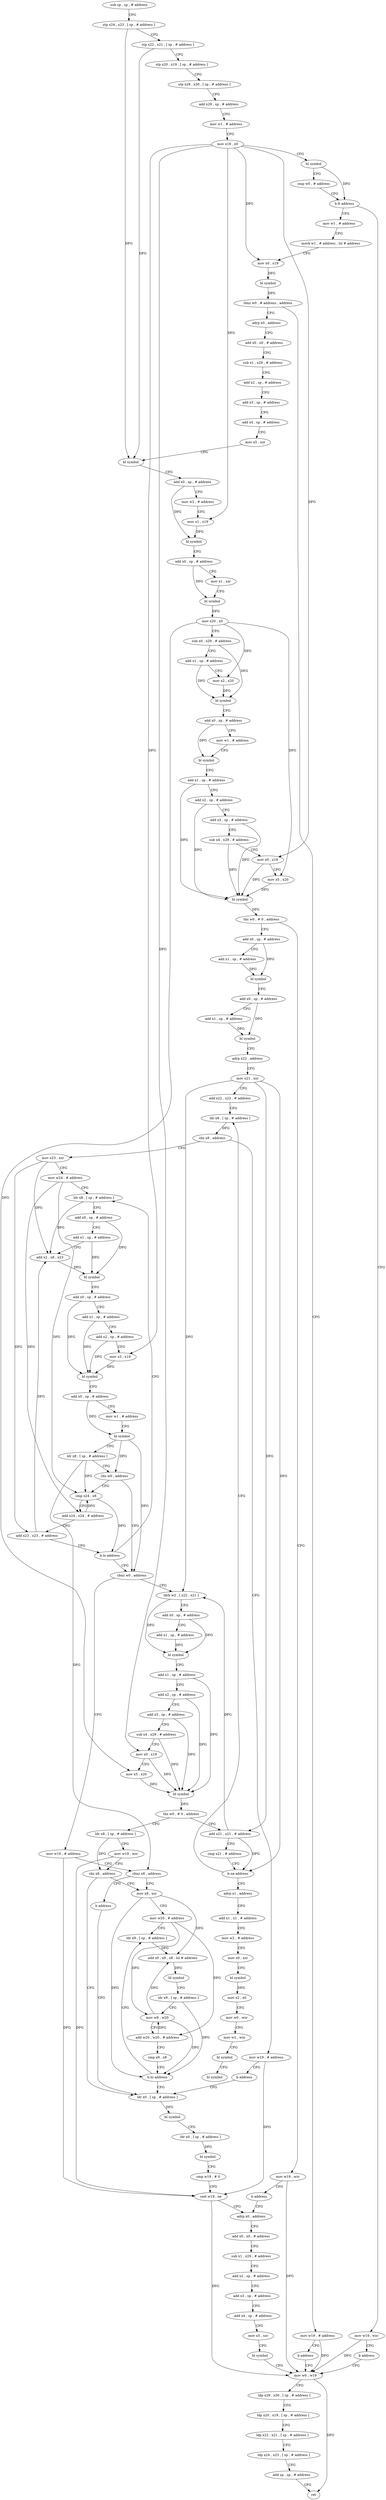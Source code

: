 digraph "func" {
"4213684" [label = "sub sp , sp , # address" ]
"4213688" [label = "stp x24 , x23 , [ sp , # address ]" ]
"4213692" [label = "stp x22 , x21 , [ sp , # address ]" ]
"4213696" [label = "stp x20 , x19 , [ sp , # address ]" ]
"4213700" [label = "stp x29 , x30 , [ sp , # address ]" ]
"4213704" [label = "add x29 , sp , # address" ]
"4213708" [label = "mov w1 , # address" ]
"4213712" [label = "mov x19 , x0" ]
"4213716" [label = "bl symbol" ]
"4213720" [label = "cmp w0 , # address" ]
"4213724" [label = "b.lt address" ]
"4214104" [label = "mov w19 , wzr" ]
"4213728" [label = "mov w1 , # address" ]
"4214108" [label = "b address" ]
"4214256" [label = "mov w0 , w19" ]
"4213732" [label = "movk w1 , # address , lsl # address" ]
"4213736" [label = "mov x0 , x19" ]
"4213740" [label = "bl symbol" ]
"4213744" [label = "tbnz w0 , # address , address" ]
"4214112" [label = "mov w19 , # address" ]
"4213748" [label = "adrp x0 , address" ]
"4214260" [label = "ldp x29 , x30 , [ sp , # address ]" ]
"4214264" [label = "ldp x20 , x19 , [ sp , # address ]" ]
"4214268" [label = "ldp x22 , x21 , [ sp , # address ]" ]
"4214272" [label = "ldp x24 , x23 , [ sp , # address ]" ]
"4214276" [label = "add sp , sp , # address" ]
"4214280" [label = "ret" ]
"4214116" [label = "b address" ]
"4213752" [label = "add x0 , x0 , # address" ]
"4213756" [label = "sub x1 , x29 , # address" ]
"4213760" [label = "add x2 , sp , # address" ]
"4213764" [label = "add x3 , sp , # address" ]
"4213768" [label = "add x4 , sp , # address" ]
"4213772" [label = "mov x5 , xzr" ]
"4213776" [label = "bl symbol" ]
"4213780" [label = "add x0 , sp , # address" ]
"4213784" [label = "mov w2 , # address" ]
"4213788" [label = "mov x1 , x19" ]
"4213792" [label = "bl symbol" ]
"4213796" [label = "add x0 , sp , # address" ]
"4213800" [label = "mov x1 , xzr" ]
"4213804" [label = "bl symbol" ]
"4213808" [label = "mov x20 , x0" ]
"4213812" [label = "sub x0 , x29 , # address" ]
"4213816" [label = "add x1 , sp , # address" ]
"4213820" [label = "mov x2 , x20" ]
"4213824" [label = "bl symbol" ]
"4213828" [label = "add x0 , sp , # address" ]
"4213832" [label = "mov w1 , # address" ]
"4213836" [label = "bl symbol" ]
"4213840" [label = "add x1 , sp , # address" ]
"4213844" [label = "add x2 , sp , # address" ]
"4213848" [label = "add x3 , sp , # address" ]
"4213852" [label = "sub x4 , x29 , # address" ]
"4213856" [label = "mov x0 , x19" ]
"4213860" [label = "mov x5 , x20" ]
"4213864" [label = "bl symbol" ]
"4213868" [label = "tbz w0 , # 0 , address" ]
"4214120" [label = "mov w19 , wzr" ]
"4213872" [label = "add x0 , sp , # address" ]
"4214124" [label = "b address" ]
"4214224" [label = "adrp x0 , address" ]
"4213876" [label = "add x1 , sp , # address" ]
"4213880" [label = "bl symbol" ]
"4213884" [label = "add x0 , sp , # address" ]
"4213888" [label = "add x1 , sp , # address" ]
"4213892" [label = "bl symbol" ]
"4213896" [label = "adrp x22 , address" ]
"4213900" [label = "mov x21 , xzr" ]
"4213904" [label = "add x22 , x22 , # address" ]
"4213908" [label = "ldr x8 , [ sp , # address ]" ]
"4214228" [label = "add x0 , x0 , # address" ]
"4214232" [label = "sub x1 , x29 , # address" ]
"4214236" [label = "add x2 , sp , # address" ]
"4214240" [label = "add x3 , sp , # address" ]
"4214244" [label = "add x4 , sp , # address" ]
"4214248" [label = "mov x5 , xzr" ]
"4214252" [label = "bl symbol" ]
"4214128" [label = "mov w19 , # address" ]
"4214132" [label = "b address" ]
"4214200" [label = "ldr x0 , [ sp , # address ]" ]
"4213916" [label = "mov x23 , xzr" ]
"4213920" [label = "mov w24 , # address" ]
"4213924" [label = "ldr x8 , [ sp , # address ]" ]
"4214204" [label = "bl symbol" ]
"4214208" [label = "ldr x0 , [ sp , # address ]" ]
"4214212" [label = "bl symbol" ]
"4214216" [label = "cmp w19 , # 0" ]
"4214220" [label = "cset w19 , ne" ]
"4214000" [label = "cbnz w0 , address" ]
"4214136" [label = "mov w19 , # address" ]
"4214004" [label = "ldrb w2 , [ x22 , x21 ]" ]
"4213984" [label = "cmp x24 , x8" ]
"4213988" [label = "add x24 , x24 , # address" ]
"4213992" [label = "add x23 , x23 , # address" ]
"4213996" [label = "b.lo address" ]
"4214140" [label = "cbnz x8 , address" ]
"4214160" [label = "mov x8 , xzr" ]
"4214144" [label = "b address" ]
"4214008" [label = "add x0 , sp , # address" ]
"4214012" [label = "add x1 , sp , # address" ]
"4214016" [label = "bl symbol" ]
"4214020" [label = "add x1 , sp , # address" ]
"4214024" [label = "add x2 , sp , # address" ]
"4214028" [label = "add x3 , sp , # address" ]
"4214032" [label = "sub x4 , x29 , # address" ]
"4214036" [label = "mov x0 , x19" ]
"4214040" [label = "mov x5 , x20" ]
"4214044" [label = "bl symbol" ]
"4214048" [label = "tbz w0 , # 0 , address" ]
"4214148" [label = "ldr x8 , [ sp , # address ]" ]
"4214052" [label = "add x21 , x21 , # address" ]
"4213928" [label = "add x0 , sp , # address" ]
"4213932" [label = "add x1 , sp , # address" ]
"4213936" [label = "add x2 , x8 , x23" ]
"4213940" [label = "bl symbol" ]
"4213944" [label = "add x0 , sp , # address" ]
"4213948" [label = "add x1 , sp , # address" ]
"4213952" [label = "add x2 , sp , # address" ]
"4213956" [label = "mov x3 , x19" ]
"4213960" [label = "bl symbol" ]
"4213964" [label = "add x0 , sp , # address" ]
"4213968" [label = "mov w1 , # address" ]
"4213972" [label = "bl symbol" ]
"4213976" [label = "ldr x8 , [ sp , # address ]" ]
"4213980" [label = "cbz w0 , address" ]
"4214164" [label = "mov w20 , # address" ]
"4214168" [label = "ldr x9 , [ sp , # address ]" ]
"4214152" [label = "mov w19 , wzr" ]
"4214156" [label = "cbz x8 , address" ]
"4214056" [label = "cmp x21 , # address" ]
"4214060" [label = "b.ne address" ]
"4214064" [label = "adrp x1 , address" ]
"4214172" [label = "add x0 , x9 , x8 , lsl # address" ]
"4214176" [label = "bl symbol" ]
"4214180" [label = "ldr x9 , [ sp , # address ]" ]
"4214184" [label = "mov w8 , w20" ]
"4214188" [label = "add w20 , w20 , # address" ]
"4214192" [label = "cmp x9 , x8" ]
"4214196" [label = "b.hi address" ]
"4213912" [label = "cbz x8 , address" ]
"4214068" [label = "add x1 , x1 , # address" ]
"4214072" [label = "mov w2 , # address" ]
"4214076" [label = "mov x0 , xzr" ]
"4214080" [label = "bl symbol" ]
"4214084" [label = "mov x2 , x0" ]
"4214088" [label = "mov w0 , wzr" ]
"4214092" [label = "mov w1 , wzr" ]
"4214096" [label = "bl symbol" ]
"4214100" [label = "bl symbol" ]
"4213684" -> "4213688" [ label = "CFG" ]
"4213688" -> "4213692" [ label = "CFG" ]
"4213688" -> "4213776" [ label = "DFG" ]
"4213692" -> "4213696" [ label = "CFG" ]
"4213692" -> "4213776" [ label = "DFG" ]
"4213696" -> "4213700" [ label = "CFG" ]
"4213700" -> "4213704" [ label = "CFG" ]
"4213704" -> "4213708" [ label = "CFG" ]
"4213708" -> "4213712" [ label = "CFG" ]
"4213712" -> "4213716" [ label = "CFG" ]
"4213712" -> "4213736" [ label = "DFG" ]
"4213712" -> "4213788" [ label = "DFG" ]
"4213712" -> "4213856" [ label = "DFG" ]
"4213712" -> "4213956" [ label = "DFG" ]
"4213712" -> "4214036" [ label = "DFG" ]
"4213716" -> "4213720" [ label = "CFG" ]
"4213716" -> "4213724" [ label = "DFG" ]
"4213720" -> "4213724" [ label = "CFG" ]
"4213724" -> "4214104" [ label = "CFG" ]
"4213724" -> "4213728" [ label = "CFG" ]
"4214104" -> "4214108" [ label = "CFG" ]
"4214104" -> "4214256" [ label = "DFG" ]
"4213728" -> "4213732" [ label = "CFG" ]
"4214108" -> "4214256" [ label = "CFG" ]
"4214256" -> "4214260" [ label = "CFG" ]
"4214256" -> "4214280" [ label = "DFG" ]
"4213732" -> "4213736" [ label = "CFG" ]
"4213736" -> "4213740" [ label = "DFG" ]
"4213740" -> "4213744" [ label = "DFG" ]
"4213744" -> "4214112" [ label = "CFG" ]
"4213744" -> "4213748" [ label = "CFG" ]
"4214112" -> "4214116" [ label = "CFG" ]
"4214112" -> "4214256" [ label = "DFG" ]
"4213748" -> "4213752" [ label = "CFG" ]
"4214260" -> "4214264" [ label = "CFG" ]
"4214264" -> "4214268" [ label = "CFG" ]
"4214268" -> "4214272" [ label = "CFG" ]
"4214272" -> "4214276" [ label = "CFG" ]
"4214276" -> "4214280" [ label = "CFG" ]
"4214116" -> "4214256" [ label = "CFG" ]
"4213752" -> "4213756" [ label = "CFG" ]
"4213756" -> "4213760" [ label = "CFG" ]
"4213760" -> "4213764" [ label = "CFG" ]
"4213764" -> "4213768" [ label = "CFG" ]
"4213768" -> "4213772" [ label = "CFG" ]
"4213772" -> "4213776" [ label = "CFG" ]
"4213776" -> "4213780" [ label = "CFG" ]
"4213780" -> "4213784" [ label = "CFG" ]
"4213780" -> "4213792" [ label = "DFG" ]
"4213784" -> "4213788" [ label = "CFG" ]
"4213788" -> "4213792" [ label = "DFG" ]
"4213792" -> "4213796" [ label = "CFG" ]
"4213796" -> "4213800" [ label = "CFG" ]
"4213796" -> "4213804" [ label = "DFG" ]
"4213800" -> "4213804" [ label = "CFG" ]
"4213804" -> "4213808" [ label = "DFG" ]
"4213808" -> "4213812" [ label = "CFG" ]
"4213808" -> "4213820" [ label = "DFG" ]
"4213808" -> "4213860" [ label = "DFG" ]
"4213808" -> "4214040" [ label = "DFG" ]
"4213812" -> "4213816" [ label = "CFG" ]
"4213812" -> "4213824" [ label = "DFG" ]
"4213816" -> "4213820" [ label = "CFG" ]
"4213816" -> "4213824" [ label = "DFG" ]
"4213820" -> "4213824" [ label = "DFG" ]
"4213824" -> "4213828" [ label = "CFG" ]
"4213828" -> "4213832" [ label = "CFG" ]
"4213828" -> "4213836" [ label = "DFG" ]
"4213832" -> "4213836" [ label = "CFG" ]
"4213836" -> "4213840" [ label = "CFG" ]
"4213840" -> "4213844" [ label = "CFG" ]
"4213840" -> "4213864" [ label = "DFG" ]
"4213844" -> "4213848" [ label = "CFG" ]
"4213844" -> "4213864" [ label = "DFG" ]
"4213848" -> "4213852" [ label = "CFG" ]
"4213848" -> "4213864" [ label = "DFG" ]
"4213852" -> "4213856" [ label = "CFG" ]
"4213852" -> "4213864" [ label = "DFG" ]
"4213856" -> "4213860" [ label = "CFG" ]
"4213856" -> "4213864" [ label = "DFG" ]
"4213860" -> "4213864" [ label = "DFG" ]
"4213864" -> "4213868" [ label = "DFG" ]
"4213868" -> "4214120" [ label = "CFG" ]
"4213868" -> "4213872" [ label = "CFG" ]
"4214120" -> "4214124" [ label = "CFG" ]
"4214120" -> "4214256" [ label = "DFG" ]
"4213872" -> "4213876" [ label = "CFG" ]
"4213872" -> "4213880" [ label = "DFG" ]
"4214124" -> "4214224" [ label = "CFG" ]
"4214224" -> "4214228" [ label = "CFG" ]
"4213876" -> "4213880" [ label = "DFG" ]
"4213880" -> "4213884" [ label = "CFG" ]
"4213884" -> "4213888" [ label = "CFG" ]
"4213884" -> "4213892" [ label = "DFG" ]
"4213888" -> "4213892" [ label = "DFG" ]
"4213892" -> "4213896" [ label = "CFG" ]
"4213896" -> "4213900" [ label = "CFG" ]
"4213900" -> "4213904" [ label = "CFG" ]
"4213900" -> "4214004" [ label = "DFG" ]
"4213900" -> "4214052" [ label = "DFG" ]
"4213900" -> "4214060" [ label = "DFG" ]
"4213904" -> "4213908" [ label = "CFG" ]
"4213908" -> "4213912" [ label = "DFG" ]
"4214228" -> "4214232" [ label = "CFG" ]
"4214232" -> "4214236" [ label = "CFG" ]
"4214236" -> "4214240" [ label = "CFG" ]
"4214240" -> "4214244" [ label = "CFG" ]
"4214244" -> "4214248" [ label = "CFG" ]
"4214248" -> "4214252" [ label = "CFG" ]
"4214252" -> "4214256" [ label = "CFG" ]
"4214128" -> "4214132" [ label = "CFG" ]
"4214128" -> "4214220" [ label = "DFG" ]
"4214132" -> "4214200" [ label = "CFG" ]
"4214200" -> "4214204" [ label = "DFG" ]
"4213916" -> "4213920" [ label = "CFG" ]
"4213916" -> "4213936" [ label = "DFG" ]
"4213916" -> "4213992" [ label = "DFG" ]
"4213920" -> "4213924" [ label = "CFG" ]
"4213920" -> "4213984" [ label = "DFG" ]
"4213920" -> "4213988" [ label = "DFG" ]
"4213924" -> "4213928" [ label = "CFG" ]
"4213924" -> "4213936" [ label = "DFG" ]
"4214204" -> "4214208" [ label = "CFG" ]
"4214208" -> "4214212" [ label = "DFG" ]
"4214212" -> "4214216" [ label = "CFG" ]
"4214216" -> "4214220" [ label = "CFG" ]
"4214220" -> "4214224" [ label = "CFG" ]
"4214220" -> "4214256" [ label = "DFG" ]
"4214000" -> "4214136" [ label = "CFG" ]
"4214000" -> "4214004" [ label = "CFG" ]
"4214136" -> "4214140" [ label = "CFG" ]
"4214136" -> "4214220" [ label = "DFG" ]
"4214004" -> "4214008" [ label = "CFG" ]
"4214004" -> "4214016" [ label = "DFG" ]
"4213984" -> "4213988" [ label = "CFG" ]
"4213984" -> "4213996" [ label = "DFG" ]
"4213988" -> "4213992" [ label = "CFG" ]
"4213988" -> "4213984" [ label = "DFG" ]
"4213992" -> "4213996" [ label = "CFG" ]
"4213992" -> "4213936" [ label = "DFG" ]
"4213996" -> "4213924" [ label = "CFG" ]
"4213996" -> "4214000" [ label = "CFG" ]
"4214140" -> "4214160" [ label = "CFG" ]
"4214140" -> "4214144" [ label = "CFG" ]
"4214160" -> "4214164" [ label = "CFG" ]
"4214160" -> "4214172" [ label = "DFG" ]
"4214160" -> "4214196" [ label = "DFG" ]
"4214144" -> "4214200" [ label = "CFG" ]
"4214008" -> "4214012" [ label = "CFG" ]
"4214008" -> "4214016" [ label = "DFG" ]
"4214012" -> "4214016" [ label = "DFG" ]
"4214016" -> "4214020" [ label = "CFG" ]
"4214020" -> "4214024" [ label = "CFG" ]
"4214020" -> "4214044" [ label = "DFG" ]
"4214024" -> "4214028" [ label = "CFG" ]
"4214024" -> "4214044" [ label = "DFG" ]
"4214028" -> "4214032" [ label = "CFG" ]
"4214028" -> "4214044" [ label = "DFG" ]
"4214032" -> "4214036" [ label = "CFG" ]
"4214032" -> "4214044" [ label = "DFG" ]
"4214036" -> "4214040" [ label = "CFG" ]
"4214036" -> "4214044" [ label = "DFG" ]
"4214040" -> "4214044" [ label = "DFG" ]
"4214044" -> "4214048" [ label = "DFG" ]
"4214048" -> "4214148" [ label = "CFG" ]
"4214048" -> "4214052" [ label = "CFG" ]
"4214148" -> "4214152" [ label = "CFG" ]
"4214148" -> "4214156" [ label = "DFG" ]
"4214052" -> "4214056" [ label = "CFG" ]
"4214052" -> "4214004" [ label = "DFG" ]
"4214052" -> "4214060" [ label = "DFG" ]
"4213928" -> "4213932" [ label = "CFG" ]
"4213928" -> "4213940" [ label = "DFG" ]
"4213932" -> "4213936" [ label = "CFG" ]
"4213932" -> "4213940" [ label = "DFG" ]
"4213936" -> "4213940" [ label = "DFG" ]
"4213940" -> "4213944" [ label = "CFG" ]
"4213944" -> "4213948" [ label = "CFG" ]
"4213944" -> "4213960" [ label = "DFG" ]
"4213948" -> "4213952" [ label = "CFG" ]
"4213948" -> "4213960" [ label = "DFG" ]
"4213952" -> "4213956" [ label = "CFG" ]
"4213952" -> "4213960" [ label = "DFG" ]
"4213956" -> "4213960" [ label = "DFG" ]
"4213960" -> "4213964" [ label = "CFG" ]
"4213964" -> "4213968" [ label = "CFG" ]
"4213964" -> "4213972" [ label = "DFG" ]
"4213968" -> "4213972" [ label = "CFG" ]
"4213972" -> "4213976" [ label = "CFG" ]
"4213972" -> "4213980" [ label = "DFG" ]
"4213972" -> "4214000" [ label = "DFG" ]
"4213976" -> "4213980" [ label = "CFG" ]
"4213976" -> "4213984" [ label = "DFG" ]
"4213976" -> "4214140" [ label = "DFG" ]
"4213980" -> "4214000" [ label = "CFG" ]
"4213980" -> "4213984" [ label = "CFG" ]
"4214164" -> "4214168" [ label = "CFG" ]
"4214164" -> "4214184" [ label = "DFG" ]
"4214164" -> "4214188" [ label = "DFG" ]
"4214168" -> "4214172" [ label = "DFG" ]
"4214152" -> "4214156" [ label = "CFG" ]
"4214152" -> "4214220" [ label = "DFG" ]
"4214156" -> "4214200" [ label = "CFG" ]
"4214156" -> "4214160" [ label = "CFG" ]
"4214056" -> "4214060" [ label = "CFG" ]
"4214060" -> "4213908" [ label = "CFG" ]
"4214060" -> "4214064" [ label = "CFG" ]
"4214064" -> "4214068" [ label = "CFG" ]
"4214172" -> "4214176" [ label = "DFG" ]
"4214176" -> "4214180" [ label = "CFG" ]
"4214180" -> "4214184" [ label = "CFG" ]
"4214180" -> "4214196" [ label = "DFG" ]
"4214184" -> "4214188" [ label = "CFG" ]
"4214184" -> "4214172" [ label = "DFG" ]
"4214184" -> "4214196" [ label = "DFG" ]
"4214188" -> "4214192" [ label = "CFG" ]
"4214188" -> "4214184" [ label = "DFG" ]
"4214192" -> "4214196" [ label = "CFG" ]
"4214196" -> "4214168" [ label = "CFG" ]
"4214196" -> "4214200" [ label = "CFG" ]
"4213912" -> "4214128" [ label = "CFG" ]
"4213912" -> "4213916" [ label = "CFG" ]
"4214068" -> "4214072" [ label = "CFG" ]
"4214072" -> "4214076" [ label = "CFG" ]
"4214076" -> "4214080" [ label = "CFG" ]
"4214080" -> "4214084" [ label = "DFG" ]
"4214084" -> "4214088" [ label = "CFG" ]
"4214088" -> "4214092" [ label = "CFG" ]
"4214092" -> "4214096" [ label = "CFG" ]
"4214096" -> "4214100" [ label = "CFG" ]
}
